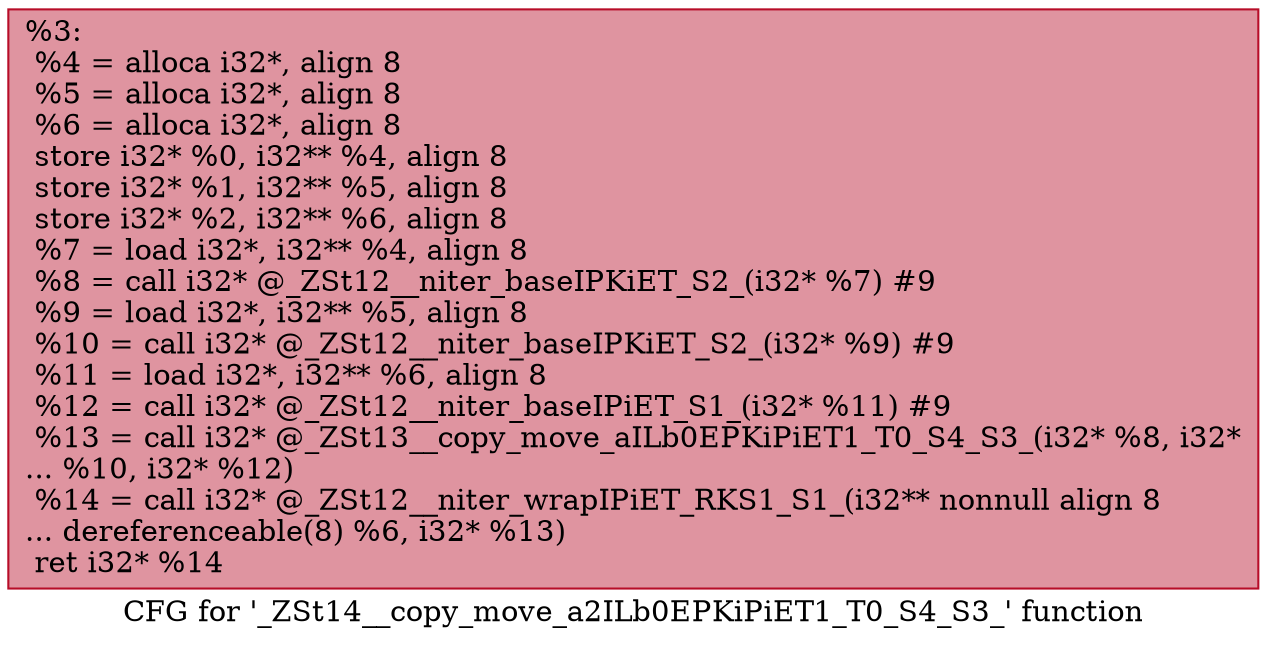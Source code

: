 digraph "CFG for '_ZSt14__copy_move_a2ILb0EPKiPiET1_T0_S4_S3_' function" {
	label="CFG for '_ZSt14__copy_move_a2ILb0EPKiPiET1_T0_S4_S3_' function";

	Node0x55a881603d50 [shape=record,color="#b70d28ff", style=filled, fillcolor="#b70d2870",label="{%3:\l  %4 = alloca i32*, align 8\l  %5 = alloca i32*, align 8\l  %6 = alloca i32*, align 8\l  store i32* %0, i32** %4, align 8\l  store i32* %1, i32** %5, align 8\l  store i32* %2, i32** %6, align 8\l  %7 = load i32*, i32** %4, align 8\l  %8 = call i32* @_ZSt12__niter_baseIPKiET_S2_(i32* %7) #9\l  %9 = load i32*, i32** %5, align 8\l  %10 = call i32* @_ZSt12__niter_baseIPKiET_S2_(i32* %9) #9\l  %11 = load i32*, i32** %6, align 8\l  %12 = call i32* @_ZSt12__niter_baseIPiET_S1_(i32* %11) #9\l  %13 = call i32* @_ZSt13__copy_move_aILb0EPKiPiET1_T0_S4_S3_(i32* %8, i32*\l... %10, i32* %12)\l  %14 = call i32* @_ZSt12__niter_wrapIPiET_RKS1_S1_(i32** nonnull align 8\l... dereferenceable(8) %6, i32* %13)\l  ret i32* %14\l}"];
}
